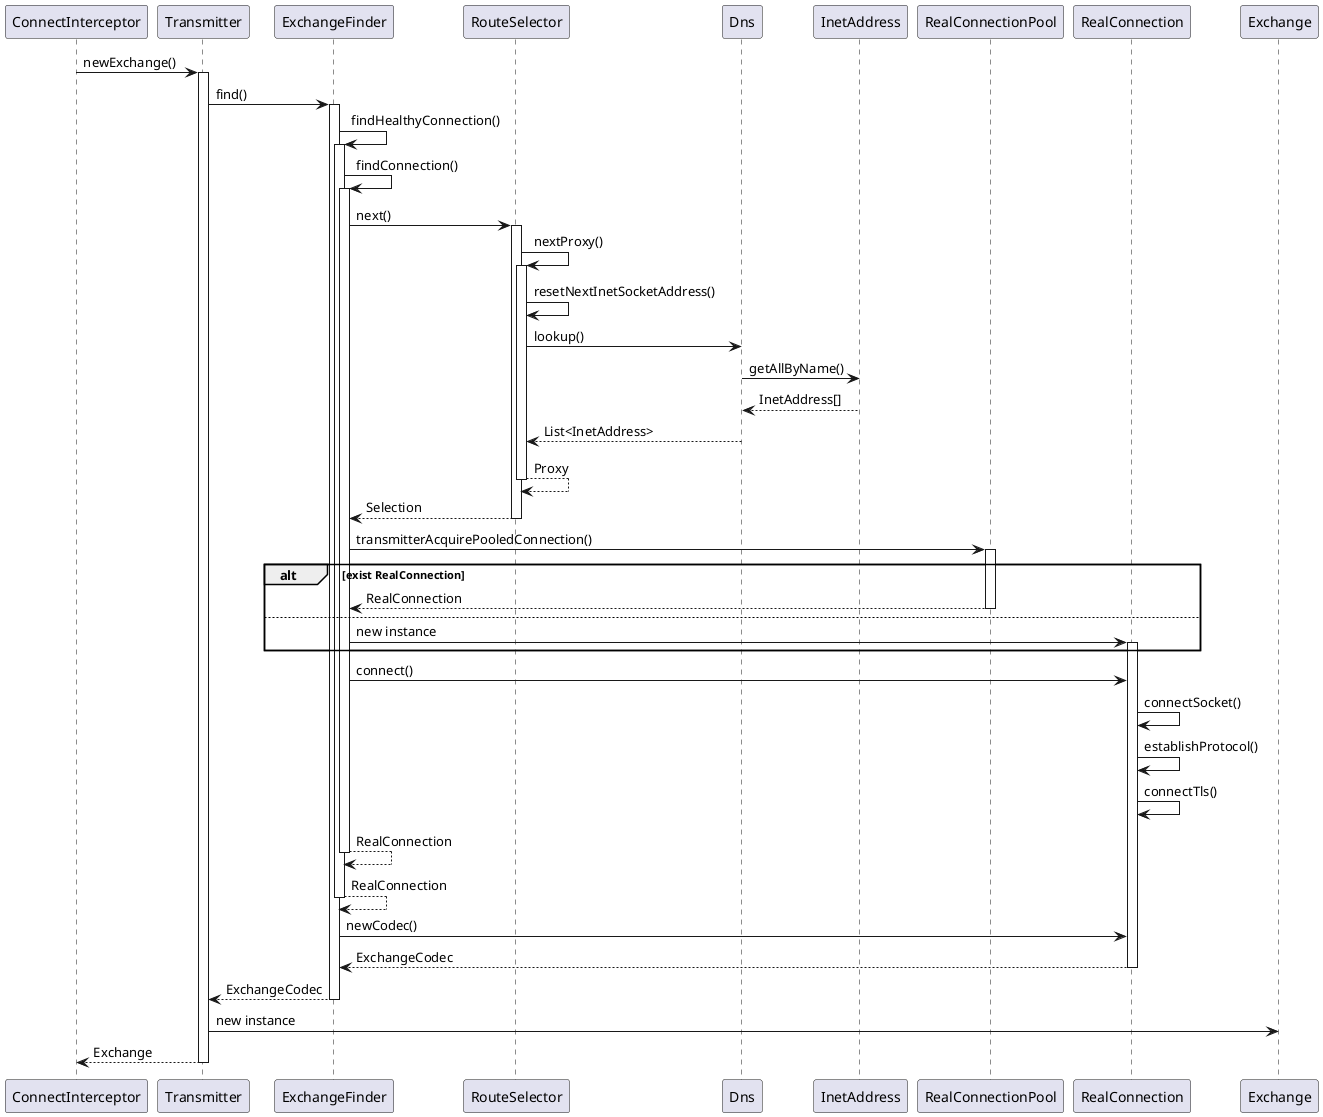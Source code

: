 @startuml
participant ConnectInterceptor as a
participant Transmitter as b
participant ExchangeFinder as c
participant RouteSelector as z
participant Dns as y
participant InetAddress as x
participant RealConnectionPool as d
participant RealConnection as e
participant Exchange as f

a -> b : newExchange()
activate b
b -> c : find()
activate c
c -> c : findHealthyConnection()
activate c
c -> c : findConnection()
activate c
c -> z ++ : next()
z -> z ++ : nextProxy()
z -> z : resetNextInetSocketAddress()
z -> y : lookup()
y -> x : getAllByName()
x --> y : InetAddress[]
y --> z : List<InetAddress>
return Proxy
return Selection
c -> d ++ : transmitterAcquirePooledConnection()
alt exist RealConnection
    return RealConnection
else
    c -> e ++ : new instance
end
c -> e : connect()
e -> e : connectSocket()
e -> e : establishProtocol()
e -> e : connectTls()
c --> c -- : RealConnection
c --> c -- : RealConnection
c -> e : newCodec()
e --> c -- : ExchangeCodec
c --> b -- : ExchangeCodec
b -> f : new instance
return Exchange

@enduml

